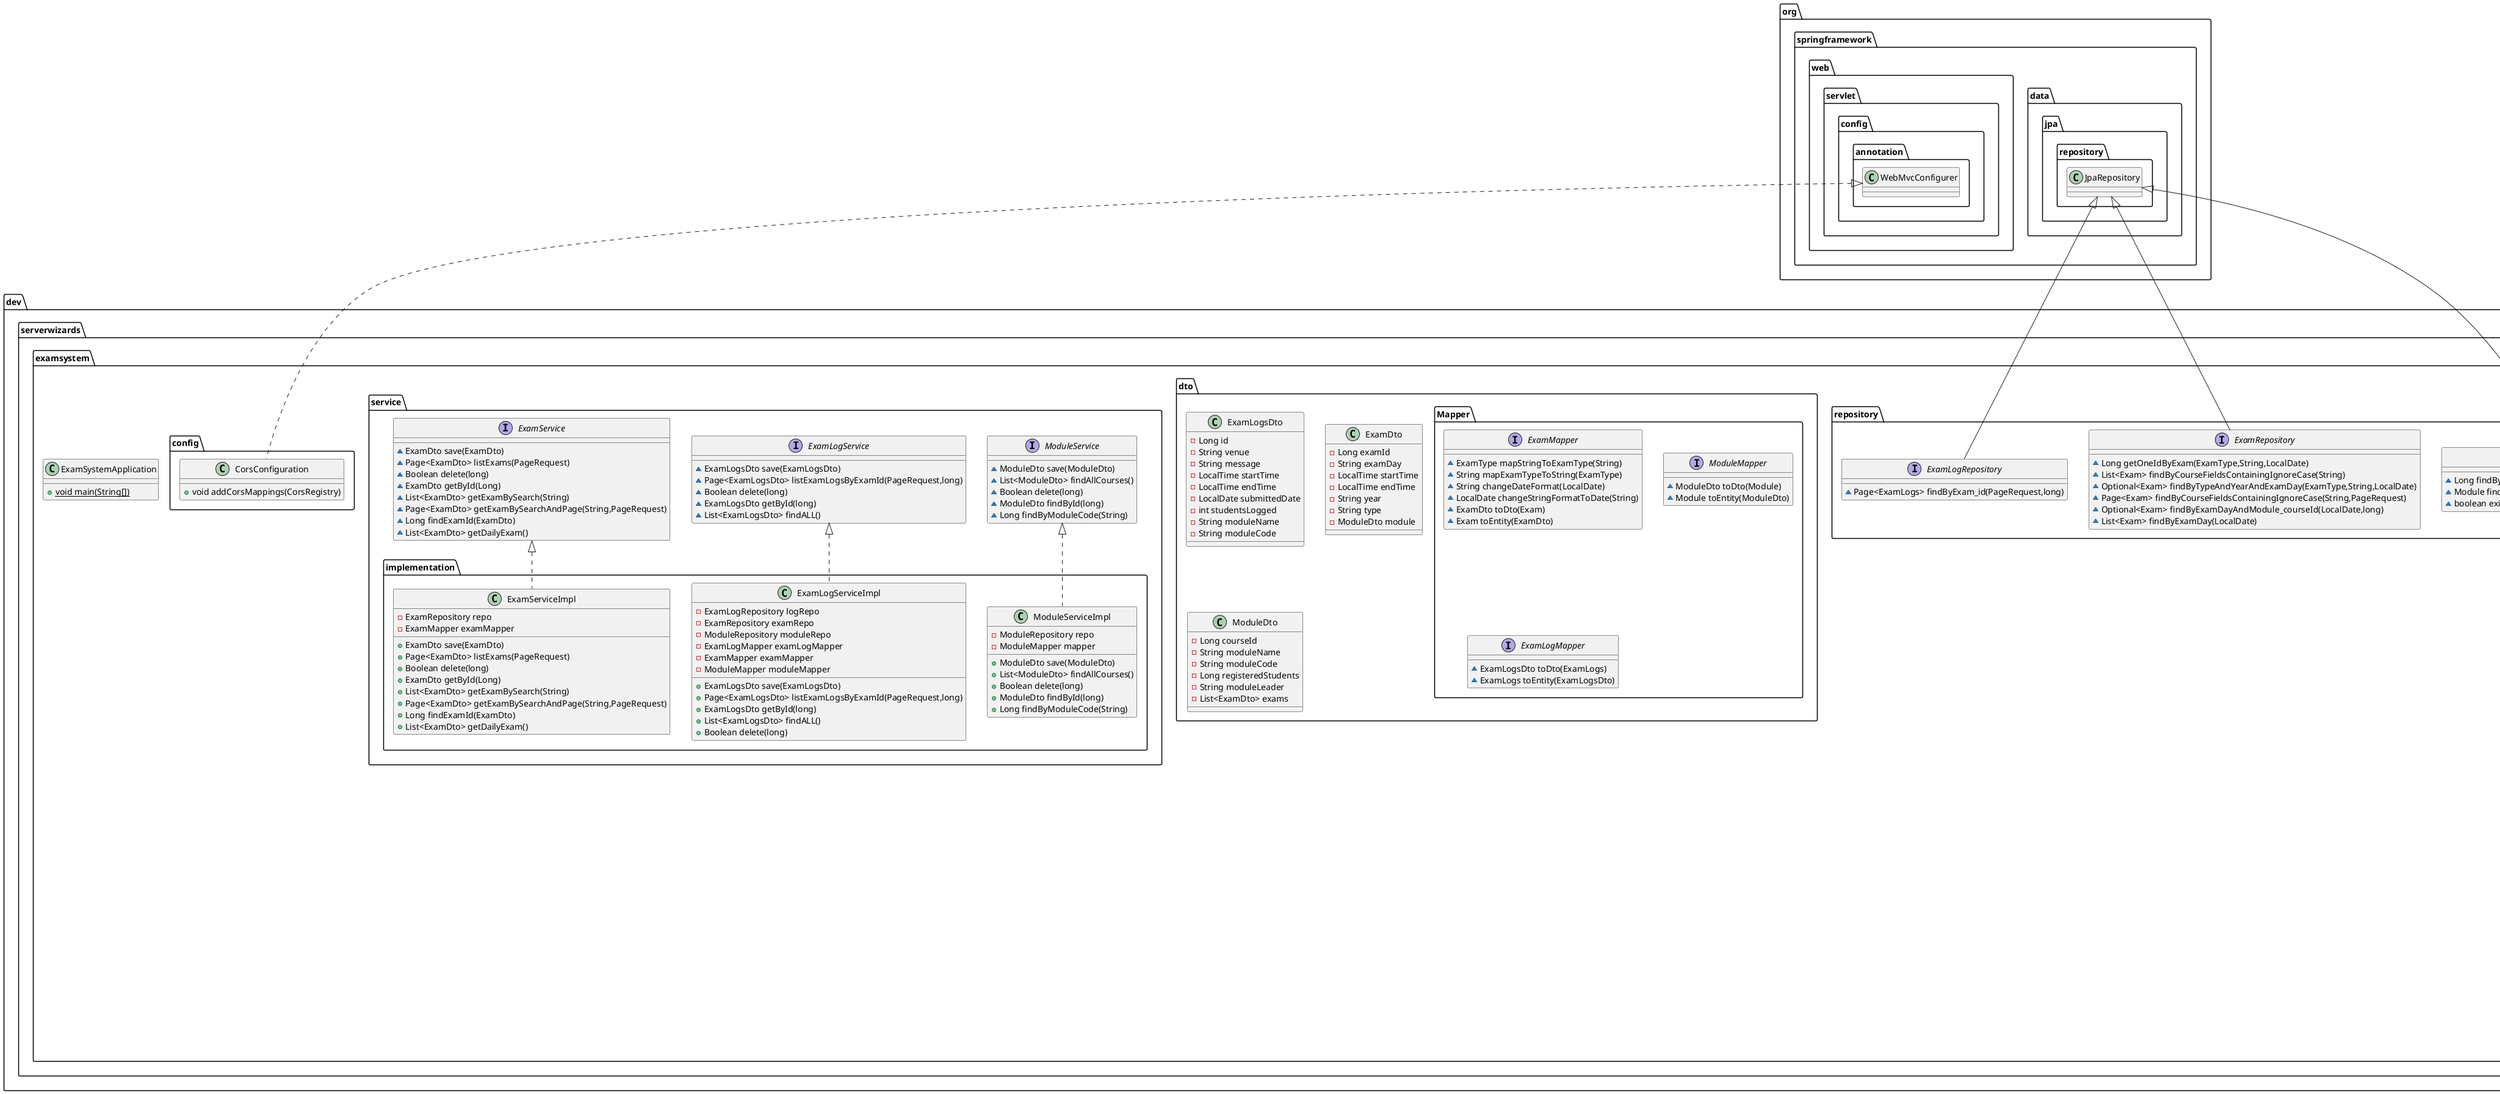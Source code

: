@startuml
class dev.serverwizards.examsystem.model.Module {
- Long courseId
- String moduleCode
- String moduleName
- String moduleLeader
- int registeredStudents
- List<Exam> exams
}
interface dev.serverwizards.examsystem.repository.ModuleRepository {
~ Long findByModuleCode(String)
~ Module findByModuleCodeAndModuleName(String,String)
~ boolean existsByModuleCodeAndModuleName(String,String)
}
interface dev.serverwizards.examsystem.repository.ExamRepository {
~ Long getOneIdByExam(ExamType,String,LocalDate)
~ List<Exam> findByCourseFieldsContainingIgnoreCase(String)
~ Optional<Exam> findByTypeAndYearAndExamDay(ExamType,String,LocalDate)
~ Page<Exam> findByCourseFieldsContainingIgnoreCase(String,PageRequest)
~ Optional<Exam> findByExamDayAndModule_courseId(LocalDate,long)
~ List<Exam> findByExamDay(LocalDate)
}
class dev.serverwizards.examsystem.dto.ExamLogsDto {
- Long id
- String venue
- String message
- LocalTime startTime
- LocalTime endTime
- LocalDate submittedDate
- int studentsLogged
- String moduleName
- String moduleCode
}
enum dev.serverwizards.examsystem.model.types.ExamType {
+  RESIT
+  NORMAL
- String type
+ String getType()
}
interface dev.serverwizards.examsystem.service.ModuleService {
~ ModuleDto save(ModuleDto)
~ List<ModuleDto> findAllCourses()
~ Boolean delete(long)
~ ModuleDto findById(long)
~ Long findByModuleCode(String)
}
class dev.serverwizards.examsystem.controller.ExamLogController {
- ExamLogServiceImpl service
+ Page<ExamLogsDto> examLogs(Optional<Integer>,Optional<String>,Optional<Long>,Long)
+ ExamLogsDto addExamLog(ExamLogsDto)
+ ExamLogsDto findExamLogById(long)
+ Boolean deleteExamLog(long)
}
interface dev.serverwizards.examsystem.service.ExamLogService {
~ ExamLogsDto save(ExamLogsDto)
~ Page<ExamLogsDto> listExamLogsByExamId(PageRequest,long)
~ Boolean delete(long)
~ ExamLogsDto getById(long)
~ List<ExamLogsDto> findALL()
}
class dev.serverwizards.examsystem.config.CorsConfiguration {
+ void addCorsMappings(CorsRegistry)
}
class dev.serverwizards.examsystem.dto.ExamDto {
- Long examId
- String examDay
- LocalTime startTime
- LocalTime endTime
- String year
- String type
- ModuleDto module
}
class dev.serverwizards.examsystem.service.implementation.ModuleServiceImpl {
- ModuleRepository repo
- ModuleMapper mapper
+ ModuleDto save(ModuleDto)
+ List<ModuleDto> findAllCourses()
+ Boolean delete(long)
+ ModuleDto findById(long)
+ Long findByModuleCode(String)
}
interface dev.serverwizards.examsystem.dto.Mapper.ExamMapper {
~ ExamType mapStringToExamType(String)
~ String mapExamTypeToString(ExamType)
~ String changeDateFormat(LocalDate)
~ LocalDate changeStringFormatToDate(String)
~ ExamDto toDto(Exam)
~ Exam toEntity(ExamDto)
}
interface dev.serverwizards.examsystem.repository.ExamLogRepository {
~ Page<ExamLogs> findByExam_id(PageRequest,long)
}
class dev.serverwizards.examsystem.service.implementation.ExamLogServiceImpl {
- ExamLogRepository logRepo
- ExamRepository examRepo
- ModuleRepository moduleRepo
- ExamLogMapper examLogMapper
- ExamMapper examMapper
- ModuleMapper moduleMapper
+ ExamLogsDto save(ExamLogsDto)
+ Page<ExamLogsDto> listExamLogsByExamId(PageRequest,long)
+ ExamLogsDto getById(long)
+ List<ExamLogsDto> findALL()
+ Boolean delete(long)
}
interface dev.serverwizards.examsystem.dto.Mapper.ModuleMapper {
~ ModuleDto toDto(Module)
~ Module toEntity(ModuleDto)
}
class dev.serverwizards.examsystem.dto.ModuleDto {
- Long courseId
- String moduleName
- String moduleCode
- Long registeredStudents
- String moduleLeader
- List<ExamDto> exams
}
interface dev.serverwizards.examsystem.service.ExamService {
~ ExamDto save(ExamDto)
~ Page<ExamDto> listExams(PageRequest)
~ Boolean delete(long)
~ ExamDto getById(Long)
~ List<ExamDto> getExamBySearch(String)
~ Page<ExamDto> getExamBySearchAndPage(String,PageRequest)
~ Long findExamId(ExamDto)
~ List<ExamDto> getDailyExam()
}
class dev.serverwizards.examsystem.model.Exam {
- Long id
- LocalDate examDay
- LocalTime startTime
- LocalTime endTime
- String year
- ExamType type
- Module module
- List<ExamLogs> examLogs
}
class dev.serverwizards.examsystem.model.ExamLogs {
- Long id
- String venue
- String message
- LocalTime startTime
- LocalTime endTime
- LocalDate submittedDate
- Long studentsLogged
- Exam exam
}
class dev.serverwizards.examsystem.ExamSystemApplication {
+ {static} void main(String[])
}
class dev.serverwizards.examsystem.controller.ModuleController {
- ModuleRepository repository
+ List<Module> exams()
+ Module addModule(Module)
+ Exam deleteExam(long)
}
interface dev.serverwizards.examsystem.dto.Mapper.ExamLogMapper {
~ ExamLogsDto toDto(ExamLogs)
~ ExamLogs toEntity(ExamLogsDto)
}
class dev.serverwizards.examsystem.controller.ExamController {
- ExamServiceImpl service
+ Page<ExamDto> exam(Optional<Integer>,Optional<String>,Optional<String>,Optional<Long>)
+ ExamDto addExam(ExamDto)
+ List<ExamDto> getDailyExam()
+ Page<ExamDto> searchExams(Optional<Integer>,Optional<String>,Optional<String>,Optional<Long>,String)
+ ExamDto findExamById(Long)
+ Boolean deleteExam(long)
}
class dev.serverwizards.examsystem.service.implementation.ExamServiceImpl {
- ExamRepository repo
- ExamMapper examMapper
+ ExamDto save(ExamDto)
+ Page<ExamDto> listExams(PageRequest)
+ Boolean delete(long)
+ ExamDto getById(Long)
+ List<ExamDto> getExamBySearch(String)
+ Page<ExamDto> getExamBySearchAndPage(String,PageRequest)
+ Long findExamId(ExamDto)
+ List<ExamDto> getDailyExam()
}


org.springframework.data.jpa.repository.JpaRepository <|-- dev.serverwizards.examsystem.repository.ModuleRepository
org.springframework.data.jpa.repository.JpaRepository <|-- dev.serverwizards.examsystem.repository.ExamRepository
org.springframework.web.servlet.config.annotation.WebMvcConfigurer <|.. dev.serverwizards.examsystem.config.CorsConfiguration
dev.serverwizards.examsystem.service.ModuleService <|.. dev.serverwizards.examsystem.service.implementation.ModuleServiceImpl
org.springframework.data.jpa.repository.JpaRepository <|-- dev.serverwizards.examsystem.repository.ExamLogRepository
dev.serverwizards.examsystem.service.ExamLogService <|.. dev.serverwizards.examsystem.service.implementation.ExamLogServiceImpl
dev.serverwizards.examsystem.service.ExamService <|.. dev.serverwizards.examsystem.service.implementation.ExamServiceImpl
@enduml